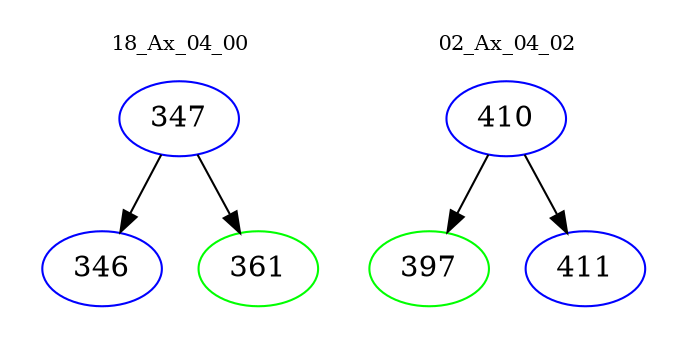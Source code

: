 digraph{
subgraph cluster_0 {
color = white
label = "18_Ax_04_00";
fontsize=10;
T0_347 [label="347", color="blue"]
T0_347 -> T0_346 [color="black"]
T0_346 [label="346", color="blue"]
T0_347 -> T0_361 [color="black"]
T0_361 [label="361", color="green"]
}
subgraph cluster_1 {
color = white
label = "02_Ax_04_02";
fontsize=10;
T1_410 [label="410", color="blue"]
T1_410 -> T1_397 [color="black"]
T1_397 [label="397", color="green"]
T1_410 -> T1_411 [color="black"]
T1_411 [label="411", color="blue"]
}
}
